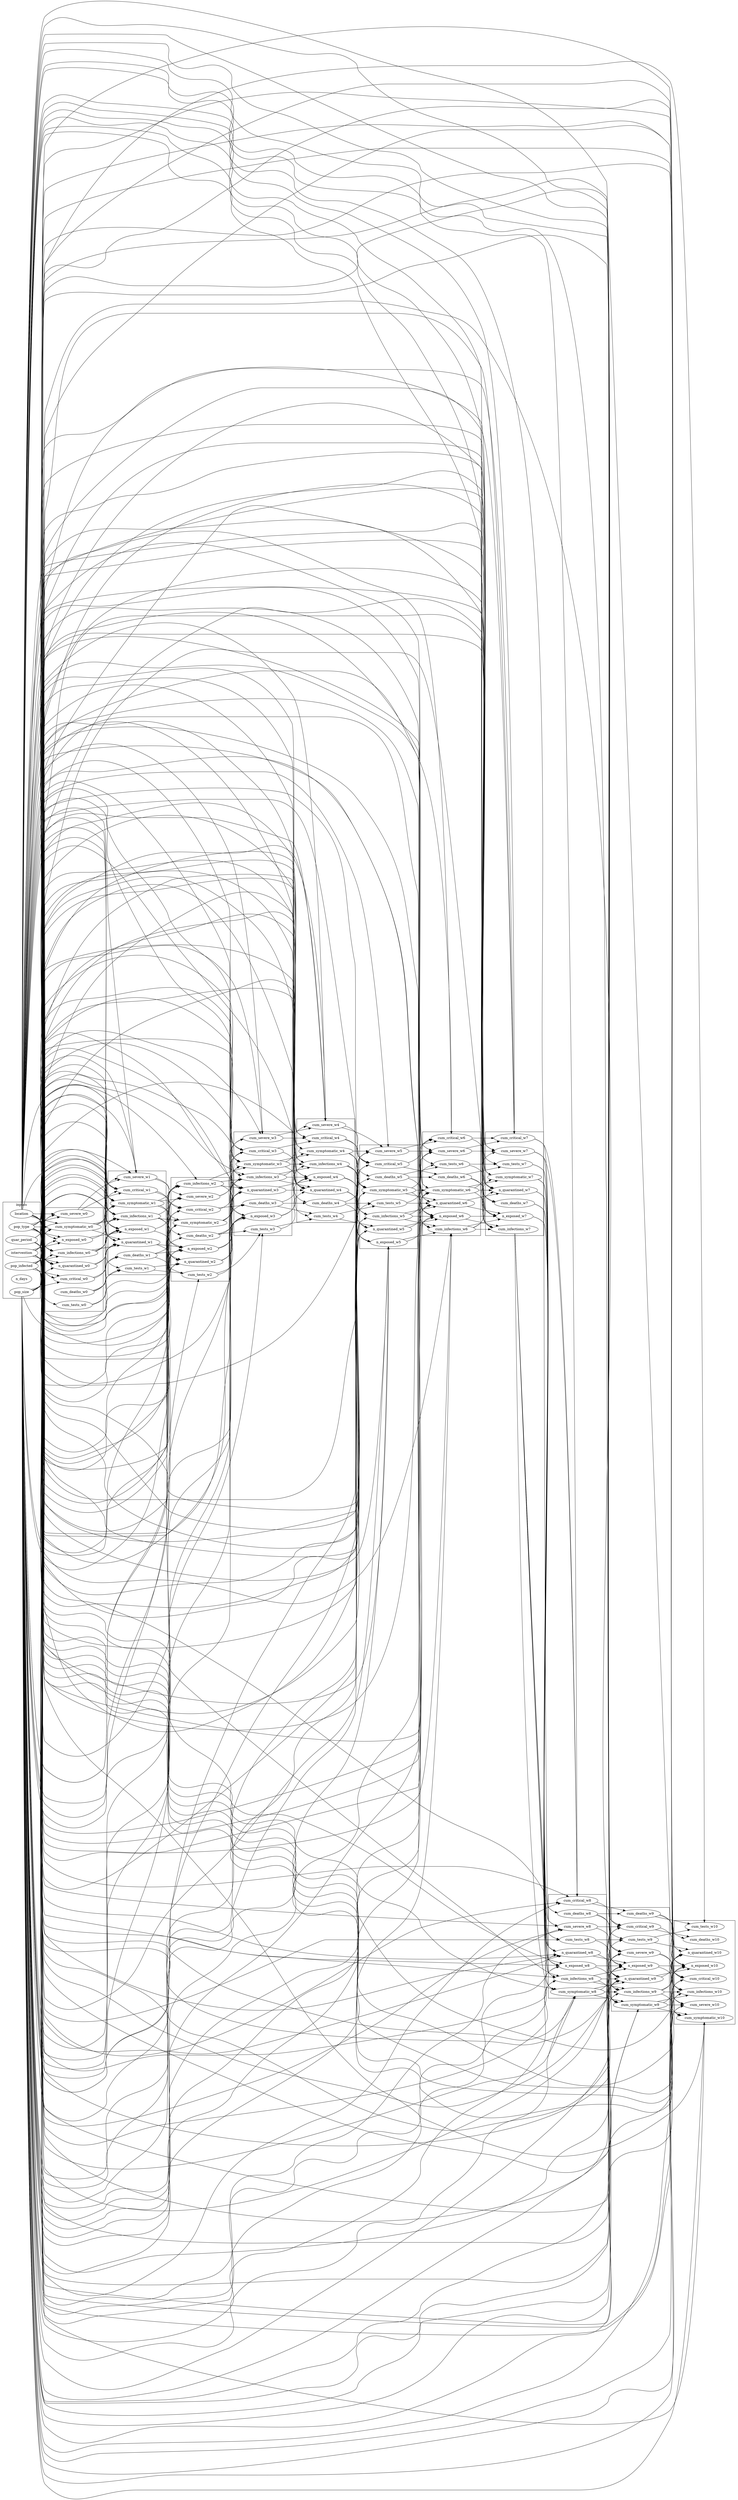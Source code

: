 digraph causal_dag {
  directed = True;
  rankdir = LR;
  newrank = True;

  subgraph cluster_inputs {
    directed = True;
    rankdir = LR;
    newrank = True;
    graph [label=inputs];
    quar_period;
    intervention;
    pop_type;
    pop_size;
    pop_infected;
    n_days;
    location;
  }

  subgraph cluster_w0 {
    directed = True;
    rankdir = LR;
    newrank = True;
    n_quarantined_w0;
    n_quarantined_w0;
    n_exposed_w0;
    n_exposed_w0;
    cum_infections_w0;
    cum_infections_w0;
    cum_infections_w0;
    cum_infections_w0;
    cum_symptomatic_w0;
    cum_symptomatic_w0;
    cum_symptomatic_w0;
    cum_symptomatic_w0;
    cum_severe_w0;
    cum_severe_w0;
    cum_critical_w0;
    cum_critical_w0;
    cum_tests_w0;
    cum_tests_w0;
    cum_deaths_w0;
    cum_deaths_w0;
    cum_deaths_w0;
  }

  subgraph cluster_w1 {
    directed = True;
    rankdir = LR;
    newrank = True;
    n_quarantined_w1;
    n_quarantined_w1;
    n_quarantined_w1;
    n_quarantined_w1;
    n_exposed_w1;
    n_exposed_w1;
    n_exposed_w1;
    n_exposed_w1;
    cum_infections_w1;
    cum_infections_w1;
    cum_infections_w1;
    cum_symptomatic_w1;
    cum_symptomatic_w1;
    cum_severe_w1;
    cum_severe_w1;
    cum_critical_w1;
    cum_critical_w1;
    cum_deaths_w1;
    cum_deaths_w1;
    cum_tests_w1;
    cum_tests_w1;
  }

  subgraph cluster_w2 {
    directed = True;
    rankdir = LR;
    newrank = True;
    n_quarantined_w2;
    n_quarantined_w2;
    n_quarantined_w2;
    n_quarantined_w2;
    n_exposed_w2;
    n_exposed_w2;
    n_exposed_w2;
    n_exposed_w2;
    cum_infections_w2;
    cum_infections_w2;
    cum_infections_w2;
    cum_symptomatic_w2;
    cum_symptomatic_w2;
    cum_severe_w2;
    cum_severe_w2;
    cum_critical_w2;
    cum_critical_w2;
    cum_deaths_w2;
    cum_deaths_w2;
    cum_tests_w2;
    cum_tests_w2;
  }

  subgraph cluster_w3 {
    directed = True;
    rankdir = LR;
    newrank = True;
    n_quarantined_w3;
    n_quarantined_w3;
    n_quarantined_w3;
    n_quarantined_w3;
    n_exposed_w3;
    n_exposed_w3;
    n_exposed_w3;
    n_exposed_w3;
    cum_infections_w3;
    cum_infections_w3;
    cum_infections_w3;
    cum_symptomatic_w3;
    cum_symptomatic_w3;
    cum_severe_w3;
    cum_severe_w3;
    cum_critical_w3;
    cum_critical_w3;
    cum_deaths_w3;
    cum_deaths_w3;
    cum_tests_w3;
    cum_tests_w3;
  }

  subgraph cluster_w4 {
    directed = True;
    rankdir = LR;
    newrank = True;
    n_quarantined_w4;
    n_quarantined_w4;
    n_quarantined_w4;
    n_quarantined_w4;
    n_exposed_w4;
    n_exposed_w4;
    n_exposed_w4;
    n_exposed_w4;
    cum_infections_w4;
    cum_infections_w4;
    cum_infections_w4;
    cum_symptomatic_w4;
    cum_symptomatic_w4;
    cum_severe_w4;
    cum_severe_w4;
    cum_critical_w4;
    cum_critical_w4;
    cum_deaths_w4;
    cum_deaths_w4;
    cum_tests_w4;
    cum_tests_w4;
  }

  subgraph cluster_w5 {
    directed = True;
    rankdir = LR;
    newrank = True;
    n_quarantined_w5;
    n_quarantined_w5;
    n_quarantined_w5;
    n_quarantined_w5;
    n_exposed_w5;
    n_exposed_w5;
    n_exposed_w5;
    n_exposed_w5;
    cum_infections_w5;
    cum_infections_w5;
    cum_infections_w5;
    cum_symptomatic_w5;
    cum_symptomatic_w5;
    cum_severe_w5;
    cum_severe_w5;
    cum_critical_w5;
    cum_critical_w5;
    cum_deaths_w5;
    cum_deaths_w5;
    cum_tests_w5;
    cum_tests_w5;
  }

  subgraph cluster_w6 {
    directed = True;
    rankdir = LR;
    newrank = True;
    n_quarantined_w6;
    n_quarantined_w6;
    n_quarantined_w6;
    n_quarantined_w6;
    n_exposed_w6;
    n_exposed_w6;
    n_exposed_w6;
    n_exposed_w6;
    cum_infections_w6;
    cum_infections_w6;
    cum_infections_w6;
    cum_symptomatic_w6;
    cum_symptomatic_w6;
    cum_severe_w6;
    cum_severe_w6;
    cum_critical_w6;
    cum_critical_w6;
    cum_deaths_w6;
    cum_deaths_w6;
    cum_tests_w6;
    cum_tests_w6;
  }

  subgraph cluster_w7 {
    directed = True;
    rankdir = LR;
    newrank = True;
    n_quarantined_w7;
    n_quarantined_w7;
    n_quarantined_w7;
    n_quarantined_w7;
    n_exposed_w7;
    n_exposed_w7;
    n_exposed_w7;
    n_exposed_w7;
    cum_infections_w7;
    cum_infections_w7;
    cum_infections_w7;
    cum_symptomatic_w7;
    cum_symptomatic_w7;
    cum_severe_w7;
    cum_severe_w7;
    cum_critical_w7;
    cum_critical_w7;
    cum_deaths_w7;
    cum_deaths_w7;
    cum_tests_w7;
    cum_tests_w7;
  }

  subgraph cluster_w8 {
    directed = True;
    rankdir = LR;
    newrank = True;
    n_quarantined_w8;
    n_quarantined_w8;
    n_quarantined_w8;
    n_quarantined_w8;
    n_exposed_w8;
    n_exposed_w8;
    n_exposed_w8;
    n_exposed_w8;
    cum_infections_w8;
    cum_infections_w8;
    cum_infections_w8;
    cum_symptomatic_w8;
    cum_symptomatic_w8;
    cum_severe_w8;
    cum_severe_w8;
    cum_critical_w8;
    cum_critical_w8;
    cum_deaths_w8;
    cum_deaths_w8;
    cum_tests_w8;
    cum_tests_w8;
  }

  subgraph cluster_w9 {
    directed = True;
    rankdir = LR;
    newrank = True;
    n_quarantined_w9;
    n_quarantined_w9;
    n_quarantined_w9;
    n_quarantined_w9;
    n_exposed_w9;
    n_exposed_w9;
    n_exposed_w9;
    n_exposed_w9;
    cum_infections_w9;
    cum_infections_w9;
    cum_infections_w9;
    cum_symptomatic_w9;
    cum_symptomatic_w9;
    cum_severe_w9;
    cum_severe_w9;
    cum_critical_w9;
    cum_critical_w9;
    cum_deaths_w9;
    cum_deaths_w9;
    cum_tests_w9;
    cum_tests_w9;
  }

  subgraph cluster_w10 {
    directed = True;
    rankdir = LR;
    newrank = True;
    n_quarantined_w10;
    n_quarantined_w10;
    n_quarantined_w10;
    n_quarantined_w10;
    n_exposed_w10;
    n_exposed_w10;
    n_exposed_w10;
    n_exposed_w10;
    cum_infections_w10;
    cum_infections_w10;
    cum_infections_w10;
    cum_symptomatic_w10;
    cum_symptomatic_w10;
    cum_severe_w10;
    cum_severe_w10;
    cum_critical_w10;
    cum_critical_w10;
    cum_deaths_w10;
    cum_deaths_w10;
    cum_tests_w10;
    cum_tests_w10;
  }

  quar_period -> n_quarantined_w0;
  intervention -> n_exposed_w0;
  intervention -> n_quarantined_w0;
  intervention -> cum_tests_w0;
  pop_type -> n_quarantined_w0;
  pop_type -> n_exposed_w0;
  pop_type -> cum_infections_w0;
  pop_type -> cum_symptomatic_w0;
  pop_type -> cum_severe_w0;
  pop_type -> cum_critical_w0;
  pop_size -> n_quarantined_w0;
  pop_size -> n_exposed_w0;
  pop_size -> cum_infections_w0;
  pop_size -> cum_symptomatic_w0;
  pop_size -> cum_severe_w0;
  pop_size -> cum_critical_w0;
  location -> n_quarantined_w0;
  location -> n_exposed_w0;
  location -> cum_infections_w0;
  location -> cum_symptomatic_w0;
  location -> cum_severe_w0;
  location -> cum_critical_w0;
  pop_infected -> cum_infections_w0;
  pop_infected -> cum_symptomatic_w0;
  pop_infected -> cum_severe_w0;
  pop_infected -> cum_critical_w0;
  n_quarantined_w0 -> n_quarantined_w1;
  n_quarantined_w0 -> n_exposed_w1;
  n_exposed_w0 -> n_exposed_w1;
  n_exposed_w0 -> cum_infections_w1;
  cum_infections_w0 -> n_quarantined_w1;
  cum_infections_w0 -> n_exposed_w1;
  cum_infections_w0 -> cum_infections_w1;
  cum_infections_w0 -> cum_symptomatic_w1;
  cum_symptomatic_w0 -> n_quarantined_w1;
  cum_symptomatic_w0 -> cum_infections_w1;
  cum_symptomatic_w0 -> cum_symptomatic_w1;
  cum_symptomatic_w0 -> cum_severe_w1;
  cum_severe_w0 -> cum_severe_w1;
  cum_severe_w0 -> cum_critical_w1;
  cum_critical_w0 -> cum_critical_w1;
  cum_critical_w0 -> cum_deaths_w1;
  cum_tests_w0 -> n_quarantined_w1;
  cum_tests_w0 -> cum_tests_w1;
  cum_deaths_w0 -> n_exposed_w1;
  cum_deaths_w0 -> cum_deaths_w1;
  cum_deaths_w0 -> cum_tests_w1;
  quar_period -> n_quarantined_w1;
  intervention -> n_exposed_w1;
  intervention -> n_quarantined_w1;
  intervention -> cum_tests_w1;
  pop_type -> n_quarantined_w1;
  pop_type -> n_exposed_w1;
  pop_type -> cum_infections_w1;
  pop_type -> cum_symptomatic_w1;
  pop_type -> cum_severe_w1;
  pop_type -> cum_critical_w1;
  pop_size -> n_quarantined_w1;
  pop_size -> n_exposed_w1;
  pop_size -> cum_infections_w1;
  pop_size -> cum_symptomatic_w1;
  pop_size -> cum_severe_w1;
  pop_size -> cum_critical_w1;
  location -> n_quarantined_w1;
  location -> n_exposed_w1;
  location -> cum_infections_w1;
  location -> cum_symptomatic_w1;
  location -> cum_severe_w1;
  location -> cum_critical_w1;
  pop_infected -> cum_infections_w1;
  pop_infected -> cum_symptomatic_w1;
  pop_infected -> cum_severe_w1;
  pop_infected -> cum_critical_w1;
  n_quarantined_w1 -> n_quarantined_w2;
  n_quarantined_w1 -> n_exposed_w2;
  n_exposed_w1 -> n_exposed_w2;
  n_exposed_w1 -> cum_infections_w2;
  cum_infections_w1 -> n_quarantined_w2;
  cum_infections_w1 -> n_exposed_w2;
  cum_infections_w1 -> cum_infections_w2;
  cum_infections_w1 -> cum_symptomatic_w2;
  cum_symptomatic_w1 -> n_quarantined_w2;
  cum_symptomatic_w1 -> cum_infections_w2;
  cum_symptomatic_w1 -> cum_symptomatic_w2;
  cum_symptomatic_w1 -> cum_severe_w2;
  cum_severe_w1 -> cum_severe_w2;
  cum_severe_w1 -> cum_critical_w2;
  cum_critical_w1 -> cum_critical_w2;
  cum_critical_w1 -> cum_deaths_w2;
  cum_tests_w1 -> n_quarantined_w2;
  cum_tests_w1 -> cum_tests_w2;
  cum_deaths_w1 -> n_exposed_w2;
  cum_deaths_w1 -> cum_deaths_w2;
  cum_deaths_w1 -> cum_tests_w2;
  quar_period -> n_quarantined_w2;
  intervention -> n_exposed_w2;
  intervention -> n_quarantined_w2;
  intervention -> cum_tests_w2;
  pop_type -> n_quarantined_w2;
  pop_type -> n_exposed_w2;
  pop_type -> cum_infections_w2;
  pop_type -> cum_symptomatic_w2;
  pop_type -> cum_severe_w2;
  pop_type -> cum_critical_w2;
  pop_size -> n_quarantined_w2;
  pop_size -> n_exposed_w2;
  pop_size -> cum_infections_w2;
  pop_size -> cum_symptomatic_w2;
  pop_size -> cum_severe_w2;
  pop_size -> cum_critical_w2;
  location -> n_quarantined_w2;
  location -> n_exposed_w2;
  location -> cum_infections_w2;
  location -> cum_symptomatic_w2;
  location -> cum_severe_w2;
  location -> cum_critical_w2;
  pop_infected -> cum_infections_w2;
  pop_infected -> cum_symptomatic_w2;
  pop_infected -> cum_severe_w2;
  pop_infected -> cum_critical_w2;
  n_quarantined_w2 -> n_quarantined_w3;
  n_quarantined_w2 -> n_exposed_w3;
  n_exposed_w2 -> n_exposed_w3;
  n_exposed_w2 -> cum_infections_w3;
  cum_infections_w2 -> n_quarantined_w3;
  cum_infections_w2 -> n_exposed_w3;
  cum_infections_w2 -> cum_infections_w3;
  cum_infections_w2 -> cum_symptomatic_w3;
  cum_symptomatic_w2 -> n_quarantined_w3;
  cum_symptomatic_w2 -> cum_infections_w3;
  cum_symptomatic_w2 -> cum_symptomatic_w3;
  cum_symptomatic_w2 -> cum_severe_w3;
  cum_severe_w2 -> cum_severe_w3;
  cum_severe_w2 -> cum_critical_w3;
  cum_critical_w2 -> cum_critical_w3;
  cum_critical_w2 -> cum_deaths_w3;
  cum_tests_w2 -> n_quarantined_w3;
  cum_tests_w2 -> cum_tests_w3;
  cum_deaths_w2 -> n_exposed_w3;
  cum_deaths_w2 -> cum_deaths_w3;
  cum_deaths_w2 -> cum_tests_w3;
  quar_period -> n_quarantined_w3;
  intervention -> n_exposed_w3;
  intervention -> n_quarantined_w3;
  intervention -> cum_tests_w3;
  pop_type -> n_quarantined_w3;
  pop_type -> n_exposed_w3;
  pop_type -> cum_infections_w3;
  pop_type -> cum_symptomatic_w3;
  pop_type -> cum_severe_w3;
  pop_type -> cum_critical_w3;
  pop_size -> n_quarantined_w3;
  pop_size -> n_exposed_w3;
  pop_size -> cum_infections_w3;
  pop_size -> cum_symptomatic_w3;
  pop_size -> cum_severe_w3;
  pop_size -> cum_critical_w3;
  location -> n_quarantined_w3;
  location -> n_exposed_w3;
  location -> cum_infections_w3;
  location -> cum_symptomatic_w3;
  location -> cum_severe_w3;
  location -> cum_critical_w3;
  pop_infected -> cum_infections_w3;
  pop_infected -> cum_symptomatic_w3;
  pop_infected -> cum_severe_w3;
  pop_infected -> cum_critical_w3;
  n_quarantined_w3 -> n_quarantined_w4;
  n_quarantined_w3 -> n_exposed_w4;
  n_exposed_w3 -> n_exposed_w4;
  n_exposed_w3 -> cum_infections_w4;
  cum_infections_w3 -> n_quarantined_w4;
  cum_infections_w3 -> n_exposed_w4;
  cum_infections_w3 -> cum_infections_w4;
  cum_infections_w3 -> cum_symptomatic_w4;
  cum_symptomatic_w3 -> n_quarantined_w4;
  cum_symptomatic_w3 -> cum_infections_w4;
  cum_symptomatic_w3 -> cum_symptomatic_w4;
  cum_symptomatic_w3 -> cum_severe_w4;
  cum_severe_w3 -> cum_severe_w4;
  cum_severe_w3 -> cum_critical_w4;
  cum_critical_w3 -> cum_critical_w4;
  cum_critical_w3 -> cum_deaths_w4;
  cum_tests_w3 -> n_quarantined_w4;
  cum_tests_w3 -> cum_tests_w4;
  cum_deaths_w3 -> n_exposed_w4;
  cum_deaths_w3 -> cum_deaths_w4;
  cum_deaths_w3 -> cum_tests_w4;
  quar_period -> n_quarantined_w4;
  intervention -> n_exposed_w4;
  intervention -> n_quarantined_w4;
  intervention -> cum_tests_w4;
  pop_type -> n_quarantined_w4;
  pop_type -> n_exposed_w4;
  pop_type -> cum_infections_w4;
  pop_type -> cum_symptomatic_w4;
  pop_type -> cum_severe_w4;
  pop_type -> cum_critical_w4;
  pop_size -> n_quarantined_w4;
  pop_size -> n_exposed_w4;
  pop_size -> cum_infections_w4;
  pop_size -> cum_symptomatic_w4;
  pop_size -> cum_severe_w4;
  pop_size -> cum_critical_w4;
  location -> n_quarantined_w4;
  location -> n_exposed_w4;
  location -> cum_infections_w4;
  location -> cum_symptomatic_w4;
  location -> cum_severe_w4;
  location -> cum_critical_w4;
  pop_infected -> cum_infections_w4;
  pop_infected -> cum_symptomatic_w4;
  pop_infected -> cum_severe_w4;
  pop_infected -> cum_critical_w4;
  n_quarantined_w4 -> n_quarantined_w5;
  n_quarantined_w4 -> n_exposed_w5;
  n_exposed_w4 -> n_exposed_w5;
  n_exposed_w4 -> cum_infections_w5;
  cum_infections_w4 -> n_quarantined_w5;
  cum_infections_w4 -> n_exposed_w5;
  cum_infections_w4 -> cum_infections_w5;
  cum_infections_w4 -> cum_symptomatic_w5;
  cum_symptomatic_w4 -> n_quarantined_w5;
  cum_symptomatic_w4 -> cum_infections_w5;
  cum_symptomatic_w4 -> cum_symptomatic_w5;
  cum_symptomatic_w4 -> cum_severe_w5;
  cum_severe_w4 -> cum_severe_w5;
  cum_severe_w4 -> cum_critical_w5;
  cum_critical_w4 -> cum_critical_w5;
  cum_critical_w4 -> cum_deaths_w5;
  cum_tests_w4 -> n_quarantined_w5;
  cum_tests_w4 -> cum_tests_w5;
  cum_deaths_w4 -> n_exposed_w5;
  cum_deaths_w4 -> cum_deaths_w5;
  cum_deaths_w4 -> cum_tests_w5;
  quar_period -> n_quarantined_w5;
  intervention -> n_exposed_w5;
  intervention -> n_quarantined_w5;
  intervention -> cum_tests_w5;
  pop_type -> n_quarantined_w5;
  pop_type -> n_exposed_w5;
  pop_type -> cum_infections_w5;
  pop_type -> cum_symptomatic_w5;
  pop_type -> cum_severe_w5;
  pop_type -> cum_critical_w5;
  pop_size -> n_quarantined_w5;
  pop_size -> n_exposed_w5;
  pop_size -> cum_infections_w5;
  pop_size -> cum_symptomatic_w5;
  pop_size -> cum_severe_w5;
  pop_size -> cum_critical_w5;
  location -> n_quarantined_w5;
  location -> n_exposed_w5;
  location -> cum_infections_w5;
  location -> cum_symptomatic_w5;
  location -> cum_severe_w5;
  location -> cum_critical_w5;
  pop_infected -> cum_infections_w5;
  pop_infected -> cum_symptomatic_w5;
  pop_infected -> cum_severe_w5;
  pop_infected -> cum_critical_w5;
  n_quarantined_w5 -> n_quarantined_w6;
  n_quarantined_w5 -> n_exposed_w6;
  n_exposed_w5 -> n_exposed_w6;
  n_exposed_w5 -> cum_infections_w6;
  cum_infections_w5 -> n_quarantined_w6;
  cum_infections_w5 -> n_exposed_w6;
  cum_infections_w5 -> cum_infections_w6;
  cum_infections_w5 -> cum_symptomatic_w6;
  cum_symptomatic_w5 -> n_quarantined_w6;
  cum_symptomatic_w5 -> cum_infections_w6;
  cum_symptomatic_w5 -> cum_symptomatic_w6;
  cum_symptomatic_w5 -> cum_severe_w6;
  cum_severe_w5 -> cum_severe_w6;
  cum_severe_w5 -> cum_critical_w6;
  cum_critical_w5 -> cum_critical_w6;
  cum_critical_w5 -> cum_deaths_w6;
  cum_tests_w5 -> n_quarantined_w6;
  cum_tests_w5 -> cum_tests_w6;
  cum_deaths_w5 -> n_exposed_w6;
  cum_deaths_w5 -> cum_deaths_w6;
  cum_deaths_w5 -> cum_tests_w6;
  quar_period -> n_quarantined_w6;
  intervention -> n_exposed_w6;
  intervention -> n_quarantined_w6;
  intervention -> cum_tests_w6;
  pop_type -> n_quarantined_w6;
  pop_type -> n_exposed_w6;
  pop_type -> cum_infections_w6;
  pop_type -> cum_symptomatic_w6;
  pop_type -> cum_severe_w6;
  pop_type -> cum_critical_w6;
  pop_size -> n_quarantined_w6;
  pop_size -> n_exposed_w6;
  pop_size -> cum_infections_w6;
  pop_size -> cum_symptomatic_w6;
  pop_size -> cum_severe_w6;
  pop_size -> cum_critical_w6;
  location -> n_quarantined_w6;
  location -> n_exposed_w6;
  location -> cum_infections_w6;
  location -> cum_symptomatic_w6;
  location -> cum_severe_w6;
  location -> cum_critical_w6;
  pop_infected -> cum_infections_w6;
  pop_infected -> cum_symptomatic_w6;
  pop_infected -> cum_severe_w6;
  pop_infected -> cum_critical_w6;
  n_quarantined_w6 -> n_quarantined_w7;
  n_quarantined_w6 -> n_exposed_w7;
  n_exposed_w6 -> n_exposed_w7;
  n_exposed_w6 -> cum_infections_w7;
  cum_infections_w6 -> n_quarantined_w7;
  cum_infections_w6 -> n_exposed_w7;
  cum_infections_w6 -> cum_infections_w7;
  cum_infections_w6 -> cum_symptomatic_w7;
  cum_symptomatic_w6 -> n_quarantined_w7;
  cum_symptomatic_w6 -> cum_infections_w7;
  cum_symptomatic_w6 -> cum_symptomatic_w7;
  cum_symptomatic_w6 -> cum_severe_w7;
  cum_severe_w6 -> cum_severe_w7;
  cum_severe_w6 -> cum_critical_w7;
  cum_critical_w6 -> cum_critical_w7;
  cum_critical_w6 -> cum_deaths_w7;
  cum_tests_w6 -> n_quarantined_w7;
  cum_tests_w6 -> cum_tests_w7;
  cum_deaths_w6 -> n_exposed_w7;
  cum_deaths_w6 -> cum_deaths_w7;
  cum_deaths_w6 -> cum_tests_w7;
  quar_period -> n_quarantined_w7;
  intervention -> n_exposed_w7;
  intervention -> n_quarantined_w7;
  intervention -> cum_tests_w7;
  pop_type -> n_quarantined_w7;
  pop_type -> n_exposed_w7;
  pop_type -> cum_infections_w7;
  pop_type -> cum_symptomatic_w7;
  pop_type -> cum_severe_w7;
  pop_type -> cum_critical_w7;
  pop_size -> n_quarantined_w7;
  pop_size -> n_exposed_w7;
  pop_size -> cum_infections_w7;
  pop_size -> cum_symptomatic_w7;
  pop_size -> cum_severe_w7;
  pop_size -> cum_critical_w7;
  location -> n_quarantined_w7;
  location -> n_exposed_w7;
  location -> cum_infections_w7;
  location -> cum_symptomatic_w7;
  location -> cum_severe_w7;
  location -> cum_critical_w7;
  pop_infected -> cum_infections_w7;
  pop_infected -> cum_symptomatic_w7;
  pop_infected -> cum_severe_w7;
  pop_infected -> cum_critical_w7;
  n_quarantined_w7 -> n_quarantined_w8;
  n_quarantined_w7 -> n_exposed_w8;
  n_exposed_w7 -> n_exposed_w8;
  n_exposed_w7 -> cum_infections_w8;
  cum_infections_w7 -> n_quarantined_w8;
  cum_infections_w7 -> n_exposed_w8;
  cum_infections_w7 -> cum_infections_w8;
  cum_infections_w7 -> cum_symptomatic_w8;
  cum_symptomatic_w7 -> n_quarantined_w8;
  cum_symptomatic_w7 -> cum_infections_w8;
  cum_symptomatic_w7 -> cum_symptomatic_w8;
  cum_symptomatic_w7 -> cum_severe_w8;
  cum_severe_w7 -> cum_severe_w8;
  cum_severe_w7 -> cum_critical_w8;
  cum_critical_w7 -> cum_critical_w8;
  cum_critical_w7 -> cum_deaths_w8;
  cum_tests_w7 -> n_quarantined_w8;
  cum_tests_w7 -> cum_tests_w8;
  cum_deaths_w7 -> n_exposed_w8;
  cum_deaths_w7 -> cum_deaths_w8;
  cum_deaths_w7 -> cum_tests_w8;
  quar_period -> n_quarantined_w8;
  intervention -> n_exposed_w8;
  intervention -> n_quarantined_w8;
  intervention -> cum_tests_w8;
  pop_type -> n_quarantined_w8;
  pop_type -> n_exposed_w8;
  pop_type -> cum_infections_w8;
  pop_type -> cum_symptomatic_w8;
  pop_type -> cum_severe_w8;
  pop_type -> cum_critical_w8;
  pop_size -> n_quarantined_w8;
  pop_size -> n_exposed_w8;
  pop_size -> cum_infections_w8;
  pop_size -> cum_symptomatic_w8;
  pop_size -> cum_severe_w8;
  pop_size -> cum_critical_w8;
  location -> n_quarantined_w8;
  location -> n_exposed_w8;
  location -> cum_infections_w8;
  location -> cum_symptomatic_w8;
  location -> cum_severe_w8;
  location -> cum_critical_w8;
  pop_infected -> cum_infections_w8;
  pop_infected -> cum_symptomatic_w8;
  pop_infected -> cum_severe_w8;
  pop_infected -> cum_critical_w8;
  n_quarantined_w8 -> n_quarantined_w9;
  n_quarantined_w8 -> n_exposed_w9;
  n_exposed_w8 -> n_exposed_w9;
  n_exposed_w8 -> cum_infections_w9;
  cum_infections_w8 -> n_quarantined_w9;
  cum_infections_w8 -> n_exposed_w9;
  cum_infections_w8 -> cum_infections_w9;
  cum_infections_w8 -> cum_symptomatic_w9;
  cum_symptomatic_w8 -> n_quarantined_w9;
  cum_symptomatic_w8 -> cum_infections_w9;
  cum_symptomatic_w8 -> cum_symptomatic_w9;
  cum_symptomatic_w8 -> cum_severe_w9;
  cum_severe_w8 -> cum_severe_w9;
  cum_severe_w8 -> cum_critical_w9;
  cum_critical_w8 -> cum_critical_w9;
  cum_critical_w8 -> cum_deaths_w9;
  cum_tests_w8 -> n_quarantined_w9;
  cum_tests_w8 -> cum_tests_w9;
  cum_deaths_w8 -> n_exposed_w9;
  cum_deaths_w8 -> cum_deaths_w9;
  cum_deaths_w8 -> cum_tests_w9;
  quar_period -> n_quarantined_w9;
  intervention -> n_exposed_w9;
  intervention -> n_quarantined_w9;
  intervention -> cum_tests_w9;
  pop_type -> n_quarantined_w9;
  pop_type -> n_exposed_w9;
  pop_type -> cum_infections_w9;
  pop_type -> cum_symptomatic_w9;
  pop_type -> cum_severe_w9;
  pop_type -> cum_critical_w9;
  pop_size -> n_quarantined_w9;
  pop_size -> n_exposed_w9;
  pop_size -> cum_infections_w9;
  pop_size -> cum_symptomatic_w9;
  pop_size -> cum_severe_w9;
  pop_size -> cum_critical_w9;
  location -> n_quarantined_w9;
  location -> n_exposed_w9;
  location -> cum_infections_w9;
  location -> cum_symptomatic_w9;
  location -> cum_severe_w9;
  location -> cum_critical_w9;
  pop_infected -> cum_infections_w9;
  pop_infected -> cum_symptomatic_w9;
  pop_infected -> cum_severe_w9;
  pop_infected -> cum_critical_w9;
  n_quarantined_w9 -> n_quarantined_w10;
  n_quarantined_w9 -> n_exposed_w10;
  n_exposed_w9 -> n_exposed_w10;
  n_exposed_w9 -> cum_infections_w10;
  cum_infections_w9 -> n_quarantined_w10;
  cum_infections_w9 -> n_exposed_w10;
  cum_infections_w9 -> cum_infections_w10;
  cum_infections_w9 -> cum_symptomatic_w10;
  cum_symptomatic_w9 -> n_quarantined_w10;
  cum_symptomatic_w9 -> cum_infections_w10;
  cum_symptomatic_w9 -> cum_symptomatic_w10;
  cum_symptomatic_w9 -> cum_severe_w10;
  cum_severe_w9 -> cum_severe_w10;
  cum_severe_w9 -> cum_critical_w10;
  cum_critical_w9 -> cum_critical_w10;
  cum_critical_w9 -> cum_deaths_w10;
  cum_tests_w9 -> n_quarantined_w10;
  cum_tests_w9 -> cum_tests_w10;
  cum_deaths_w9 -> n_exposed_w10;
  cum_deaths_w9 -> cum_deaths_w10;
  cum_deaths_w9 -> cum_tests_w10;
  quar_period -> n_quarantined_w10;
  intervention -> n_exposed_w10;
  intervention -> n_quarantined_w10;
  intervention -> cum_tests_w10;
  pop_type -> n_quarantined_w10;
  pop_type -> n_exposed_w10;
  pop_type -> cum_infections_w10;
  pop_type -> cum_symptomatic_w10;
  pop_type -> cum_severe_w10;
  pop_type -> cum_critical_w10;
  pop_size -> n_quarantined_w10;
  pop_size -> n_exposed_w10;
  pop_size -> cum_infections_w10;
  pop_size -> cum_symptomatic_w10;
  pop_size -> cum_severe_w10;
  pop_size -> cum_critical_w10;
  location -> n_quarantined_w10;
  location -> n_exposed_w10;
  location -> cum_infections_w10;
  location -> cum_symptomatic_w10;
  location -> cum_severe_w10;
  location -> cum_critical_w10;
  pop_infected -> cum_infections_w10;
  pop_infected -> cum_symptomatic_w10;
  pop_infected -> cum_severe_w10;
  pop_infected -> cum_critical_w10;
}
